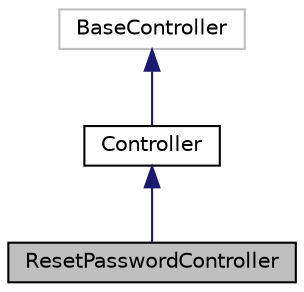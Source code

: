 digraph "ResetPasswordController"
{
  edge [fontname="Helvetica",fontsize="10",labelfontname="Helvetica",labelfontsize="10"];
  node [fontname="Helvetica",fontsize="10",shape=record];
  Node0 [label="ResetPasswordController",height=0.2,width=0.4,color="black", fillcolor="grey75", style="filled", fontcolor="black"];
  Node1 -> Node0 [dir="back",color="midnightblue",fontsize="10",style="solid",fontname="Helvetica"];
  Node1 [label="Controller",height=0.2,width=0.4,color="black", fillcolor="white", style="filled",URL="$class_app_1_1_http_1_1_controllers_1_1_controller.html"];
  Node2 -> Node1 [dir="back",color="midnightblue",fontsize="10",style="solid",fontname="Helvetica"];
  Node2 [label="BaseController",height=0.2,width=0.4,color="grey75", fillcolor="white", style="filled"];
}
